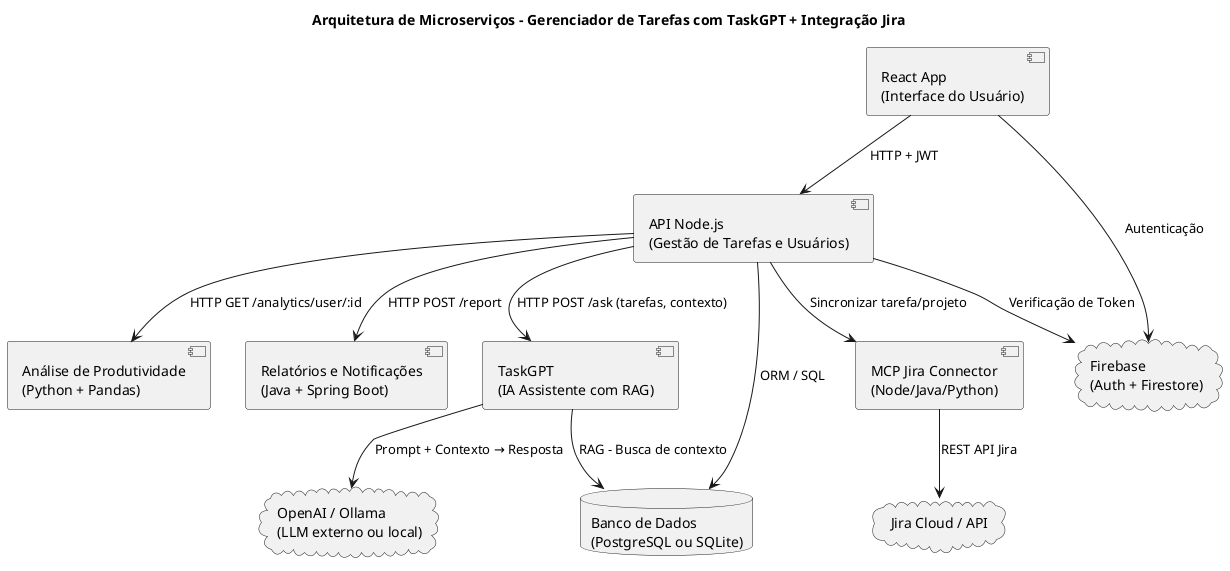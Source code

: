 @startuml
title Arquitetura de Microserviços - Gerenciador de Tarefas com TaskGPT + Integração Jira

'=== Frontend ===
component "React App\n(Interface do Usuário)" as Frontend

'=== Backend Principal ===
component "API Node.js\n(Gestão de Tarefas e Usuários)" as NodeAPI

'=== Microserviços Existentes ===
component "Análise de Produtividade\n(Python + Pandas)" as PythonService
component "Relatórios e Notificações\n(Java + Spring Boot)" as JavaService

'=== IA - TaskGPT ===
component "TaskGPT\n(IA Assistente com RAG)" as TaskGPT
cloud "OpenAI / Ollama\n(LLM externo ou local)" as LLM

'=== Conector para Jira ===
component "MCP Jira Connector\n(Node/Java/Python)" as JiraMCP
cloud "Jira Cloud / API" as JiraCloud

'=== Firebase ===
cloud "Firebase\n(Auth + Firestore)" as Firebase

'=== Banco de Dados ===
database "Banco de Dados\n(PostgreSQL ou SQLite)" as DB

'=== Relações ===
Frontend --> Firebase : Autenticação
Frontend --> NodeAPI : HTTP + JWT
NodeAPI --> Firebase : Verificação de Token
NodeAPI --> DB : ORM / SQL
NodeAPI --> PythonService : HTTP GET /analytics/user/:id
NodeAPI --> JavaService : HTTP POST /report
NodeAPI --> TaskGPT : HTTP POST /ask (tarefas, contexto)
TaskGPT --> DB : RAG - Busca de contexto
TaskGPT --> LLM : Prompt + Contexto → Resposta

'== Integração com Jira ==
NodeAPI --> JiraMCP : Sincronizar tarefa/projeto
JiraMCP --> JiraCloud : REST API Jira

@enduml
